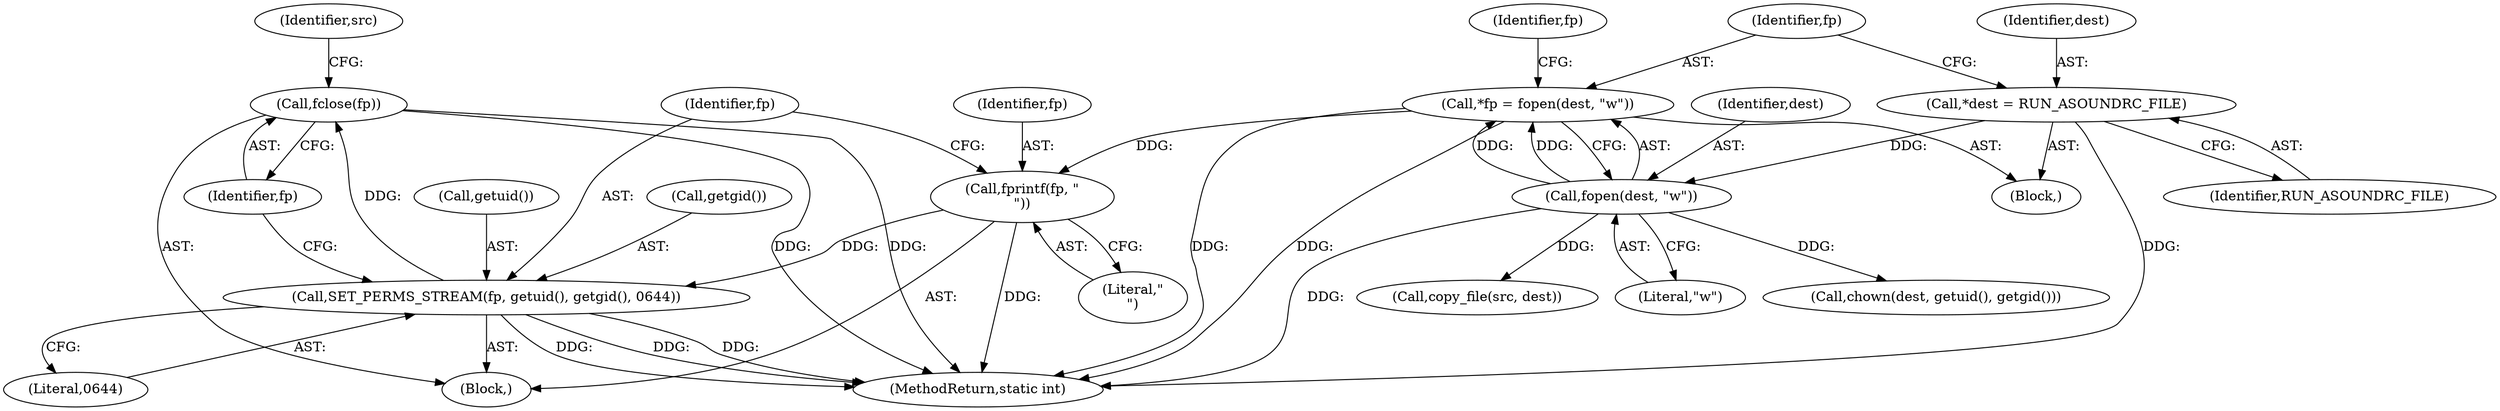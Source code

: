 digraph "0_firejail_903fd8a0789ca3cc3c21d84cd0282481515592ef_2@API" {
"1000127" [label="(Call,fclose(fp))"];
"1000122" [label="(Call,SET_PERMS_STREAM(fp, getuid(), getgid(), 0644))"];
"1000119" [label="(Call,fprintf(fp, \"\n\"))"];
"1000111" [label="(Call,*fp = fopen(dest, \"w\"))"];
"1000113" [label="(Call,fopen(dest, \"w\"))"];
"1000107" [label="(Call,*dest = RUN_ASOUNDRC_FILE)"];
"1000180" [label="(Call,copy_file(src, dest))"];
"1000117" [label="(Identifier,fp)"];
"1000119" [label="(Call,fprintf(fp, \"\n\"))"];
"1000103" [label="(Block,)"];
"1000108" [label="(Identifier,dest)"];
"1000115" [label="(Literal,\"w\")"];
"1000123" [label="(Identifier,fp)"];
"1000118" [label="(Block,)"];
"1000113" [label="(Call,fopen(dest, \"w\"))"];
"1000111" [label="(Call,*fp = fopen(dest, \"w\"))"];
"1000112" [label="(Identifier,fp)"];
"1000222" [label="(MethodReturn,static int)"];
"1000133" [label="(Identifier,src)"];
"1000107" [label="(Call,*dest = RUN_ASOUNDRC_FILE)"];
"1000122" [label="(Call,SET_PERMS_STREAM(fp, getuid(), getgid(), 0644))"];
"1000128" [label="(Identifier,fp)"];
"1000126" [label="(Literal,0644)"];
"1000201" [label="(Call,chown(dest, getuid(), getgid()))"];
"1000125" [label="(Call,getgid())"];
"1000120" [label="(Identifier,fp)"];
"1000127" [label="(Call,fclose(fp))"];
"1000114" [label="(Identifier,dest)"];
"1000121" [label="(Literal,\"\n\")"];
"1000109" [label="(Identifier,RUN_ASOUNDRC_FILE)"];
"1000124" [label="(Call,getuid())"];
"1000127" -> "1000118"  [label="AST: "];
"1000127" -> "1000128"  [label="CFG: "];
"1000128" -> "1000127"  [label="AST: "];
"1000133" -> "1000127"  [label="CFG: "];
"1000127" -> "1000222"  [label="DDG: "];
"1000127" -> "1000222"  [label="DDG: "];
"1000122" -> "1000127"  [label="DDG: "];
"1000122" -> "1000118"  [label="AST: "];
"1000122" -> "1000126"  [label="CFG: "];
"1000123" -> "1000122"  [label="AST: "];
"1000124" -> "1000122"  [label="AST: "];
"1000125" -> "1000122"  [label="AST: "];
"1000126" -> "1000122"  [label="AST: "];
"1000128" -> "1000122"  [label="CFG: "];
"1000122" -> "1000222"  [label="DDG: "];
"1000122" -> "1000222"  [label="DDG: "];
"1000122" -> "1000222"  [label="DDG: "];
"1000119" -> "1000122"  [label="DDG: "];
"1000119" -> "1000118"  [label="AST: "];
"1000119" -> "1000121"  [label="CFG: "];
"1000120" -> "1000119"  [label="AST: "];
"1000121" -> "1000119"  [label="AST: "];
"1000123" -> "1000119"  [label="CFG: "];
"1000119" -> "1000222"  [label="DDG: "];
"1000111" -> "1000119"  [label="DDG: "];
"1000111" -> "1000103"  [label="AST: "];
"1000111" -> "1000113"  [label="CFG: "];
"1000112" -> "1000111"  [label="AST: "];
"1000113" -> "1000111"  [label="AST: "];
"1000117" -> "1000111"  [label="CFG: "];
"1000111" -> "1000222"  [label="DDG: "];
"1000111" -> "1000222"  [label="DDG: "];
"1000113" -> "1000111"  [label="DDG: "];
"1000113" -> "1000111"  [label="DDG: "];
"1000113" -> "1000115"  [label="CFG: "];
"1000114" -> "1000113"  [label="AST: "];
"1000115" -> "1000113"  [label="AST: "];
"1000113" -> "1000222"  [label="DDG: "];
"1000107" -> "1000113"  [label="DDG: "];
"1000113" -> "1000180"  [label="DDG: "];
"1000113" -> "1000201"  [label="DDG: "];
"1000107" -> "1000103"  [label="AST: "];
"1000107" -> "1000109"  [label="CFG: "];
"1000108" -> "1000107"  [label="AST: "];
"1000109" -> "1000107"  [label="AST: "];
"1000112" -> "1000107"  [label="CFG: "];
"1000107" -> "1000222"  [label="DDG: "];
}
